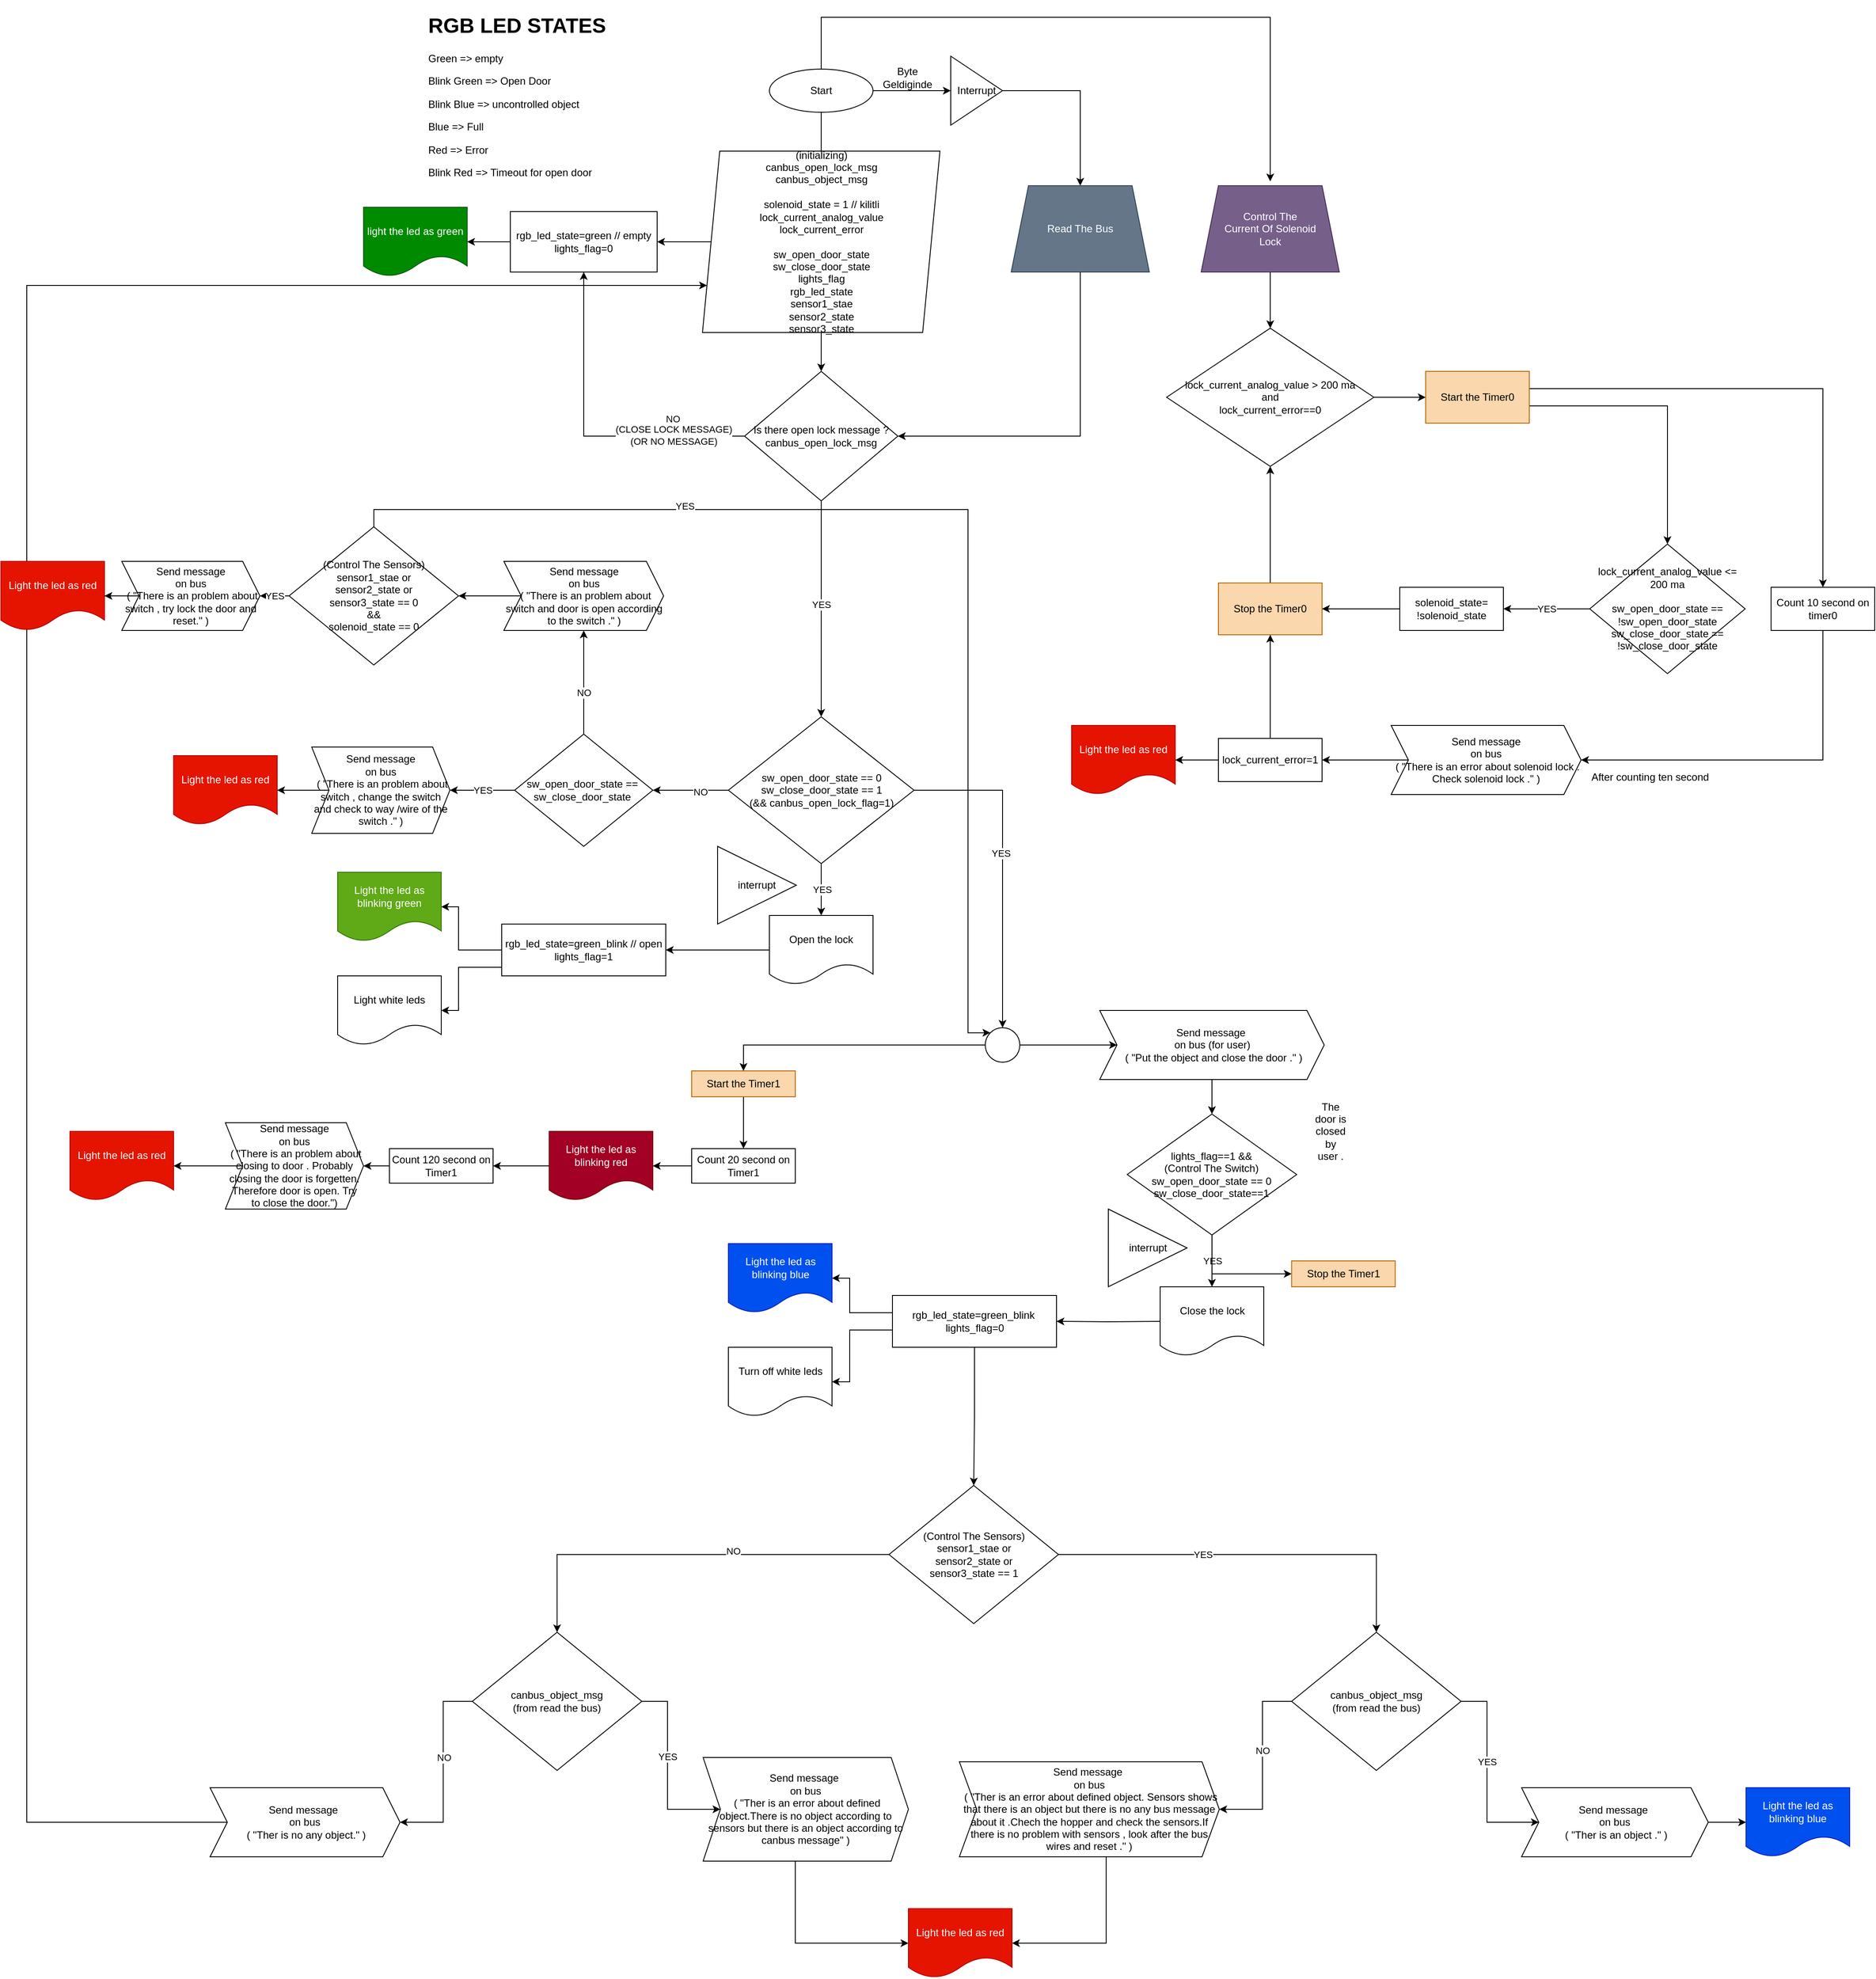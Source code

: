 <mxfile version="14.4.8" type="github">
  <diagram name="Page-1" id="edf60f1a-56cd-e834-aa8a-f176f3a09ee4">
    <mxGraphModel dx="2480" dy="1672" grid="1" gridSize="10" guides="1" tooltips="1" connect="1" arrows="1" fold="1" page="1" pageScale="1" pageWidth="1100" pageHeight="850" background="#ffffff" math="0" shadow="0">
      <root>
        <mxCell id="0" />
        <mxCell id="1" parent="0" />
        <mxCell id="D5FVr0X5BtPUz_qfZQi5-5" style="edgeStyle=orthogonalEdgeStyle;rounded=0;orthogonalLoop=1;jettySize=auto;html=1;" parent="1" source="D5FVr0X5BtPUz_qfZQi5-3" edge="1">
          <mxGeometry relative="1" as="geometry">
            <mxPoint x="-150.0" y="-450" as="targetPoint" />
          </mxGeometry>
        </mxCell>
        <mxCell id="D5FVr0X5BtPUz_qfZQi5-35" style="edgeStyle=orthogonalEdgeStyle;rounded=0;orthogonalLoop=1;jettySize=auto;html=1;entryX=0.5;entryY=0;entryDx=0;entryDy=0;" parent="1" source="D5FVr0X5BtPUz_qfZQi5-46" target="D5FVr0X5BtPUz_qfZQi5-34" edge="1">
          <mxGeometry relative="1" as="geometry" />
        </mxCell>
        <mxCell id="D5FVr0X5BtPUz_qfZQi5-44" style="edgeStyle=orthogonalEdgeStyle;rounded=0;orthogonalLoop=1;jettySize=auto;html=1;" parent="1" source="D5FVr0X5BtPUz_qfZQi5-3" edge="1">
          <mxGeometry relative="1" as="geometry">
            <mxPoint x="370" y="-440" as="targetPoint" />
            <Array as="points">
              <mxPoint x="-150" y="-630" />
            </Array>
          </mxGeometry>
        </mxCell>
        <mxCell id="D5FVr0X5BtPUz_qfZQi5-48" style="edgeStyle=orthogonalEdgeStyle;rounded=0;orthogonalLoop=1;jettySize=auto;html=1;entryX=0;entryY=0.5;entryDx=0;entryDy=0;" parent="1" source="D5FVr0X5BtPUz_qfZQi5-3" target="D5FVr0X5BtPUz_qfZQi5-46" edge="1">
          <mxGeometry relative="1" as="geometry">
            <mxPoint x="-20" y="-545" as="targetPoint" />
          </mxGeometry>
        </mxCell>
        <mxCell id="D5FVr0X5BtPUz_qfZQi5-3" value="Start" style="ellipse;whiteSpace=wrap;html=1;" parent="1" vertex="1">
          <mxGeometry x="-210" y="-570" width="120" height="50" as="geometry" />
        </mxCell>
        <mxCell id="D5FVr0X5BtPUz_qfZQi5-10" style="edgeStyle=orthogonalEdgeStyle;rounded=0;orthogonalLoop=1;jettySize=auto;html=1;entryX=0.5;entryY=0;entryDx=0;entryDy=0;" parent="1" source="D5FVr0X5BtPUz_qfZQi5-6" edge="1">
          <mxGeometry relative="1" as="geometry">
            <mxPoint x="-150.0" y="-220" as="targetPoint" />
          </mxGeometry>
        </mxCell>
        <mxCell id="D5FVr0X5BtPUz_qfZQi5-16" style="edgeStyle=orthogonalEdgeStyle;rounded=0;orthogonalLoop=1;jettySize=auto;html=1;" parent="1" source="D5FVr0X5BtPUz_qfZQi5-6" edge="1">
          <mxGeometry relative="1" as="geometry">
            <mxPoint x="-340" y="-370" as="targetPoint" />
          </mxGeometry>
        </mxCell>
        <mxCell id="D5FVr0X5BtPUz_qfZQi5-6" value="(initializing)&lt;br&gt;canbus_open_lock_msg&lt;br&gt;canbus_object_msg&lt;br&gt;&lt;br&gt;solenoid_state = 1 // kilitli&lt;br&gt;lock_current_analog_value&lt;br&gt;lock_current_error&lt;br&gt;&lt;br&gt;sw_open_door_state&lt;br&gt;sw_close_door_state&lt;br&gt;lights_flag&lt;br&gt;rgb_led_state&lt;br&gt;sensor1_stae&lt;br&gt;sensor2_state&lt;br&gt;sensor3_state" style="shape=parallelogram;perimeter=parallelogramPerimeter;whiteSpace=wrap;html=1;fixedSize=1;" parent="1" vertex="1">
          <mxGeometry x="-287.5" y="-475" width="275" height="210" as="geometry" />
        </mxCell>
        <mxCell id="D5FVr0X5BtPUz_qfZQi5-15" style="edgeStyle=orthogonalEdgeStyle;rounded=0;orthogonalLoop=1;jettySize=auto;html=1;entryX=0.5;entryY=0;entryDx=0;entryDy=0;" parent="1" source="D5FVr0X5BtPUz_qfZQi5-11" target="D5FVr0X5BtPUz_qfZQi5-24" edge="1">
          <mxGeometry relative="1" as="geometry">
            <mxPoint x="-150" y="170" as="targetPoint" />
            <Array as="points" />
          </mxGeometry>
        </mxCell>
        <mxCell id="D5FVr0X5BtPUz_qfZQi5-21" value="YES" style="edgeLabel;html=1;align=center;verticalAlign=middle;resizable=0;points=[];" parent="D5FVr0X5BtPUz_qfZQi5-15" vertex="1" connectable="0">
          <mxGeometry x="-0.691" y="-1" relative="1" as="geometry">
            <mxPoint x="0.9" y="81.1" as="offset" />
          </mxGeometry>
        </mxCell>
        <mxCell id="D5FVr0X5BtPUz_qfZQi5-18" style="edgeStyle=orthogonalEdgeStyle;rounded=0;orthogonalLoop=1;jettySize=auto;html=1;entryX=0.5;entryY=1;entryDx=0;entryDy=0;" parent="1" source="D5FVr0X5BtPUz_qfZQi5-11" target="D5FVr0X5BtPUz_qfZQi5-17" edge="1">
          <mxGeometry relative="1" as="geometry" />
        </mxCell>
        <mxCell id="D5FVr0X5BtPUz_qfZQi5-19" value="NO" style="edgeLabel;html=1;align=center;verticalAlign=middle;resizable=0;points=[];" parent="D5FVr0X5BtPUz_qfZQi5-18" vertex="1" connectable="0">
          <mxGeometry x="-0.831" y="-2" relative="1" as="geometry">
            <mxPoint x="-51.5" y="-18.06" as="offset" />
          </mxGeometry>
        </mxCell>
        <mxCell id="D5FVr0X5BtPUz_qfZQi5-20" value="(CLOSE LOCK MESSAGE)&lt;br&gt;(OR NO MESSAGE)" style="edgeLabel;html=1;align=center;verticalAlign=middle;resizable=0;points=[];" parent="D5FVr0X5BtPUz_qfZQi5-18" vertex="1" connectable="0">
          <mxGeometry x="-0.439" y="-1" relative="1" as="geometry">
            <mxPoint x="22.5" as="offset" />
          </mxGeometry>
        </mxCell>
        <mxCell id="D5FVr0X5BtPUz_qfZQi5-11" value="Is there open lock message ?&lt;br&gt;canbus_open_lock_msg" style="rhombus;whiteSpace=wrap;html=1;" parent="1" vertex="1">
          <mxGeometry x="-238.75" y="-220" width="177.5" height="150" as="geometry" />
        </mxCell>
        <mxCell id="D5FVr0X5BtPUz_qfZQi5-33" style="edgeStyle=orthogonalEdgeStyle;rounded=0;orthogonalLoop=1;jettySize=auto;html=1;entryX=1;entryY=0.5;entryDx=0;entryDy=0;" parent="1" source="D5FVr0X5BtPUz_qfZQi5-17" target="D5FVr0X5BtPUz_qfZQi5-32" edge="1">
          <mxGeometry relative="1" as="geometry" />
        </mxCell>
        <mxCell id="D5FVr0X5BtPUz_qfZQi5-17" value="rgb_led_state=green // empty&lt;br&gt;lights_flag=0" style="rounded=0;whiteSpace=wrap;html=1;" parent="1" vertex="1">
          <mxGeometry x="-510" y="-405" width="170" height="70" as="geometry" />
        </mxCell>
        <mxCell id="D5FVr0X5BtPUz_qfZQi5-26" value="YES" style="edgeStyle=orthogonalEdgeStyle;rounded=0;orthogonalLoop=1;jettySize=auto;html=1;entryX=0.5;entryY=0;entryDx=0;entryDy=0;" parent="1" source="D5FVr0X5BtPUz_qfZQi5-24" edge="1">
          <mxGeometry relative="1" as="geometry">
            <mxPoint x="-150" y="410" as="targetPoint" />
            <Array as="points" />
          </mxGeometry>
        </mxCell>
        <mxCell id="D5FVr0X5BtPUz_qfZQi5-78" style="edgeStyle=orthogonalEdgeStyle;rounded=0;orthogonalLoop=1;jettySize=auto;html=1;entryX=0.5;entryY=0;entryDx=0;entryDy=0;" parent="1" source="D5FVr0X5BtPUz_qfZQi5-24" target="D5FVr0X5BtPUz_qfZQi5-171" edge="1">
          <mxGeometry relative="1" as="geometry">
            <mxPoint x="60" y="480" as="targetPoint" />
            <Array as="points">
              <mxPoint x="60" y="265" />
            </Array>
          </mxGeometry>
        </mxCell>
        <mxCell id="D5FVr0X5BtPUz_qfZQi5-79" value="YES" style="edgeLabel;html=1;align=center;verticalAlign=middle;resizable=0;points=[];" parent="D5FVr0X5BtPUz_qfZQi5-78" vertex="1" connectable="0">
          <mxGeometry x="-0.069" y="-2" relative="1" as="geometry">
            <mxPoint as="offset" />
          </mxGeometry>
        </mxCell>
        <mxCell id="MWrZeghzE-EOdqpb_YKr-6" value="" style="edgeStyle=orthogonalEdgeStyle;rounded=0;orthogonalLoop=1;jettySize=auto;html=1;" edge="1" parent="1" source="D5FVr0X5BtPUz_qfZQi5-24" target="MWrZeghzE-EOdqpb_YKr-3">
          <mxGeometry relative="1" as="geometry" />
        </mxCell>
        <mxCell id="MWrZeghzE-EOdqpb_YKr-7" value="NO" style="edgeLabel;html=1;align=center;verticalAlign=middle;resizable=0;points=[];" vertex="1" connectable="0" parent="MWrZeghzE-EOdqpb_YKr-6">
          <mxGeometry x="-0.249" y="2" relative="1" as="geometry">
            <mxPoint as="offset" />
          </mxGeometry>
        </mxCell>
        <mxCell id="D5FVr0X5BtPUz_qfZQi5-24" value="sw_open_door_state == 0&lt;span&gt;&lt;br&gt;sw_close_door_state == 1&lt;br&gt;(&amp;amp;&amp;amp;&amp;nbsp;&lt;/span&gt;canbus_open_lock_flag=1&lt;span&gt;)&lt;br&gt;&lt;/span&gt;" style="rhombus;whiteSpace=wrap;html=1;" parent="1" vertex="1">
          <mxGeometry x="-257.5" y="180" width="215" height="170" as="geometry" />
        </mxCell>
        <mxCell id="D5FVr0X5BtPUz_qfZQi5-63" style="edgeStyle=orthogonalEdgeStyle;rounded=0;orthogonalLoop=1;jettySize=auto;html=1;entryX=1;entryY=0.5;entryDx=0;entryDy=0;" parent="1" source="D5FVr0X5BtPUz_qfZQi5-31" target="D5FVr0X5BtPUz_qfZQi5-61" edge="1">
          <mxGeometry relative="1" as="geometry" />
        </mxCell>
        <mxCell id="D5FVr0X5BtPUz_qfZQi5-31" value="Open the lock" style="shape=document;whiteSpace=wrap;html=1;boundedLbl=1;" parent="1" vertex="1">
          <mxGeometry x="-210" y="410" width="120" height="80" as="geometry" />
        </mxCell>
        <mxCell id="D5FVr0X5BtPUz_qfZQi5-32" value="light the led as green" style="shape=document;whiteSpace=wrap;html=1;boundedLbl=1;fillColor=#008a00;strokeColor=#005700;fontColor=#ffffff;" parent="1" vertex="1">
          <mxGeometry x="-680" y="-410" width="120" height="80" as="geometry" />
        </mxCell>
        <mxCell id="D5FVr0X5BtPUz_qfZQi5-36" style="edgeStyle=orthogonalEdgeStyle;rounded=0;orthogonalLoop=1;jettySize=auto;html=1;entryX=1;entryY=0.5;entryDx=0;entryDy=0;" parent="1" source="D5FVr0X5BtPUz_qfZQi5-34" target="D5FVr0X5BtPUz_qfZQi5-11" edge="1">
          <mxGeometry relative="1" as="geometry">
            <Array as="points">
              <mxPoint x="150" y="-145" />
            </Array>
          </mxGeometry>
        </mxCell>
        <mxCell id="D5FVr0X5BtPUz_qfZQi5-34" value="Read The Bus" style="shape=trapezoid;perimeter=trapezoidPerimeter;whiteSpace=wrap;html=1;fixedSize=1;fillColor=#647687;strokeColor=#314354;fontColor=#ffffff;" parent="1" vertex="1">
          <mxGeometry x="70" y="-435" width="160" height="100" as="geometry" />
        </mxCell>
        <mxCell id="D5FVr0X5BtPUz_qfZQi5-37" value="interrupt" style="triangle;whiteSpace=wrap;html=1;" parent="1" vertex="1">
          <mxGeometry x="182.5" y="750" width="91.25" height="90" as="geometry" />
        </mxCell>
        <mxCell id="MWrZeghzE-EOdqpb_YKr-21" style="edgeStyle=orthogonalEdgeStyle;rounded=0;orthogonalLoop=1;jettySize=auto;html=1;entryX=1;entryY=0.5;entryDx=0;entryDy=0;" edge="1" parent="1" source="D5FVr0X5BtPUz_qfZQi5-40" target="MWrZeghzE-EOdqpb_YKr-20">
          <mxGeometry relative="1" as="geometry" />
        </mxCell>
        <mxCell id="D5FVr0X5BtPUz_qfZQi5-40" value="Send message &lt;br&gt;on bus&lt;br&gt;&amp;nbsp;( &quot;There is an problem about switch and door is open according to the switch .&quot; )" style="shape=step;perimeter=stepPerimeter;whiteSpace=wrap;html=1;fixedSize=1;rotation=0;" parent="1" vertex="1">
          <mxGeometry x="-517.5" width="185" height="80" as="geometry" />
        </mxCell>
        <mxCell id="D5FVr0X5BtPUz_qfZQi5-58" style="edgeStyle=orthogonalEdgeStyle;rounded=0;orthogonalLoop=1;jettySize=auto;html=1;" parent="1" source="D5FVr0X5BtPUz_qfZQi5-45" target="D5FVr0X5BtPUz_qfZQi5-57" edge="1">
          <mxGeometry relative="1" as="geometry" />
        </mxCell>
        <mxCell id="D5FVr0X5BtPUz_qfZQi5-45" value="Control The &lt;br&gt;Current Of Solenoid&lt;br&gt;Lock" style="shape=trapezoid;perimeter=trapezoidPerimeter;whiteSpace=wrap;html=1;fixedSize=1;fillColor=#76608a;strokeColor=#432D57;fontColor=#ffffff;" parent="1" vertex="1">
          <mxGeometry x="290" y="-435" width="160" height="100" as="geometry" />
        </mxCell>
        <mxCell id="D5FVr0X5BtPUz_qfZQi5-46" value="Interrupt" style="triangle;whiteSpace=wrap;html=1;" parent="1" vertex="1">
          <mxGeometry y="-585" width="60" height="80" as="geometry" />
        </mxCell>
        <mxCell id="D5FVr0X5BtPUz_qfZQi5-49" value="Byte Geldiginde&lt;br&gt;" style="text;html=1;strokeColor=none;fillColor=none;align=center;verticalAlign=middle;whiteSpace=wrap;rounded=0;" parent="1" vertex="1">
          <mxGeometry x="-70" y="-570" width="40" height="20" as="geometry" />
        </mxCell>
        <mxCell id="D5FVr0X5BtPUz_qfZQi5-52" value="YES" style="edgeStyle=orthogonalEdgeStyle;rounded=0;orthogonalLoop=1;jettySize=auto;html=1;exitX=0.5;exitY=1;exitDx=0;exitDy=0;" parent="1" source="D5FVr0X5BtPUz_qfZQi5-50" edge="1">
          <mxGeometry relative="1" as="geometry">
            <mxPoint x="302.5" y="840" as="targetPoint" />
            <mxPoint x="302.5" y="769.996" as="sourcePoint" />
            <Array as="points">
              <mxPoint x="303" y="810" />
              <mxPoint x="303" y="810" />
            </Array>
          </mxGeometry>
        </mxCell>
        <mxCell id="MWrZeghzE-EOdqpb_YKr-35" style="edgeStyle=orthogonalEdgeStyle;rounded=0;orthogonalLoop=1;jettySize=auto;html=1;entryX=0;entryY=0.5;entryDx=0;entryDy=0;" edge="1" parent="1" source="D5FVr0X5BtPUz_qfZQi5-50" target="D5FVr0X5BtPUz_qfZQi5-103">
          <mxGeometry relative="1" as="geometry">
            <Array as="points">
              <mxPoint x="303" y="825" />
            </Array>
          </mxGeometry>
        </mxCell>
        <mxCell id="D5FVr0X5BtPUz_qfZQi5-50" value="lights_flag==1 &amp;amp;&amp;amp;&lt;br&gt;(Control The Switch)&lt;br&gt;sw_open_door_state == 0&lt;br&gt;sw_close_door_state==1" style="rhombus;whiteSpace=wrap;html=1;" parent="1" vertex="1">
          <mxGeometry x="204.37" y="640" width="196.25" height="140" as="geometry" />
        </mxCell>
        <mxCell id="D5FVr0X5BtPUz_qfZQi5-56" value="Close the lock" style="shape=document;whiteSpace=wrap;html=1;boundedLbl=1;" parent="1" vertex="1">
          <mxGeometry x="242.5" y="840" width="120" height="80" as="geometry" />
        </mxCell>
        <mxCell id="D5FVr0X5BtPUz_qfZQi5-137" style="edgeStyle=orthogonalEdgeStyle;rounded=0;orthogonalLoop=1;jettySize=auto;html=1;" parent="1" source="D5FVr0X5BtPUz_qfZQi5-57" target="D5FVr0X5BtPUz_qfZQi5-136" edge="1">
          <mxGeometry relative="1" as="geometry" />
        </mxCell>
        <mxCell id="D5FVr0X5BtPUz_qfZQi5-57" value="lock_current_analog_value &amp;gt; 200 ma&lt;br&gt;and&lt;br&gt;lock_current_error==0" style="rhombus;whiteSpace=wrap;html=1;" parent="1" vertex="1">
          <mxGeometry x="250" y="-270" width="240" height="160" as="geometry" />
        </mxCell>
        <mxCell id="D5FVr0X5BtPUz_qfZQi5-163" style="edgeStyle=orthogonalEdgeStyle;rounded=0;orthogonalLoop=1;jettySize=auto;html=1;entryX=1;entryY=0.5;entryDx=0;entryDy=0;" parent="1" source="D5FVr0X5BtPUz_qfZQi5-59" target="D5FVr0X5BtPUz_qfZQi5-161" edge="1">
          <mxGeometry relative="1" as="geometry" />
        </mxCell>
        <mxCell id="D5FVr0X5BtPUz_qfZQi5-59" value="Send message &lt;br&gt;on bus&lt;br&gt;&amp;nbsp;( &quot;There is an error about solenoid lock . Check solenoid lock .&quot; )" style="shape=step;perimeter=stepPerimeter;whiteSpace=wrap;html=1;fixedSize=1;rotation=0;" parent="1" vertex="1">
          <mxGeometry x="510" y="190" width="220" height="80" as="geometry" />
        </mxCell>
        <mxCell id="D5FVr0X5BtPUz_qfZQi5-65" style="edgeStyle=orthogonalEdgeStyle;rounded=0;orthogonalLoop=1;jettySize=auto;html=1;entryX=1;entryY=0.5;entryDx=0;entryDy=0;" parent="1" source="D5FVr0X5BtPUz_qfZQi5-61" target="D5FVr0X5BtPUz_qfZQi5-64" edge="1">
          <mxGeometry relative="1" as="geometry">
            <Array as="points">
              <mxPoint x="-570" y="450" />
              <mxPoint x="-570" y="400" />
            </Array>
          </mxGeometry>
        </mxCell>
        <mxCell id="D5FVr0X5BtPUz_qfZQi5-67" style="edgeStyle=orthogonalEdgeStyle;rounded=0;orthogonalLoop=1;jettySize=auto;html=1;entryX=1;entryY=0.5;entryDx=0;entryDy=0;" parent="1" source="D5FVr0X5BtPUz_qfZQi5-61" target="D5FVr0X5BtPUz_qfZQi5-66" edge="1">
          <mxGeometry relative="1" as="geometry">
            <Array as="points">
              <mxPoint x="-570" y="470" />
              <mxPoint x="-570" y="520" />
            </Array>
          </mxGeometry>
        </mxCell>
        <mxCell id="D5FVr0X5BtPUz_qfZQi5-61" value="&lt;span&gt;rgb_led_state=green_blink // open&lt;/span&gt;&lt;br&gt;&lt;span&gt;lights_flag=1&lt;/span&gt;" style="rounded=0;whiteSpace=wrap;html=1;" parent="1" vertex="1">
          <mxGeometry x="-520" y="420" width="190" height="60" as="geometry" />
        </mxCell>
        <mxCell id="D5FVr0X5BtPUz_qfZQi5-64" value="Light the led as blinking green" style="shape=document;whiteSpace=wrap;html=1;boundedLbl=1;fillColor=#60a917;strokeColor=#2D7600;fontColor=#ffffff;" parent="1" vertex="1">
          <mxGeometry x="-710" y="360" width="120" height="80" as="geometry" />
        </mxCell>
        <mxCell id="D5FVr0X5BtPUz_qfZQi5-66" value="Light white leds" style="shape=document;whiteSpace=wrap;html=1;boundedLbl=1;" parent="1" vertex="1">
          <mxGeometry x="-710" y="480" width="120" height="80" as="geometry" />
        </mxCell>
        <mxCell id="D5FVr0X5BtPUz_qfZQi5-68" style="edgeStyle=orthogonalEdgeStyle;rounded=0;orthogonalLoop=1;jettySize=auto;html=1;entryX=1;entryY=0.5;entryDx=0;entryDy=0;" parent="1" target="D5FVr0X5BtPUz_qfZQi5-71" edge="1">
          <mxGeometry relative="1" as="geometry">
            <mxPoint x="242.5" y="880" as="sourcePoint" />
          </mxGeometry>
        </mxCell>
        <mxCell id="D5FVr0X5BtPUz_qfZQi5-69" style="edgeStyle=orthogonalEdgeStyle;rounded=0;orthogonalLoop=1;jettySize=auto;html=1;entryX=1;entryY=0.5;entryDx=0;entryDy=0;" parent="1" source="D5FVr0X5BtPUz_qfZQi5-71" target="D5FVr0X5BtPUz_qfZQi5-72" edge="1">
          <mxGeometry relative="1" as="geometry">
            <Array as="points">
              <mxPoint x="-117" y="870" />
              <mxPoint x="-117" y="830" />
            </Array>
          </mxGeometry>
        </mxCell>
        <mxCell id="D5FVr0X5BtPUz_qfZQi5-70" style="edgeStyle=orthogonalEdgeStyle;rounded=0;orthogonalLoop=1;jettySize=auto;html=1;entryX=1;entryY=0.5;entryDx=0;entryDy=0;" parent="1" source="D5FVr0X5BtPUz_qfZQi5-71" target="D5FVr0X5BtPUz_qfZQi5-73" edge="1">
          <mxGeometry relative="1" as="geometry">
            <Array as="points">
              <mxPoint x="-117" y="890" />
              <mxPoint x="-117" y="950" />
            </Array>
          </mxGeometry>
        </mxCell>
        <mxCell id="D5FVr0X5BtPUz_qfZQi5-192" style="edgeStyle=orthogonalEdgeStyle;rounded=0;orthogonalLoop=1;jettySize=auto;html=1;entryX=0.5;entryY=0;entryDx=0;entryDy=0;" parent="1" source="D5FVr0X5BtPUz_qfZQi5-71" target="D5FVr0X5BtPUz_qfZQi5-106" edge="1">
          <mxGeometry relative="1" as="geometry" />
        </mxCell>
        <mxCell id="D5FVr0X5BtPUz_qfZQi5-71" value="&lt;span&gt;rgb_led_state=green_blink&amp;nbsp;&lt;/span&gt;&lt;br&gt;&lt;span&gt;lights_flag=0&lt;/span&gt;" style="rounded=0;whiteSpace=wrap;html=1;" parent="1" vertex="1">
          <mxGeometry x="-67.5" y="850" width="190" height="60" as="geometry" />
        </mxCell>
        <mxCell id="D5FVr0X5BtPUz_qfZQi5-72" value="Light the led as blinking blue" style="shape=document;whiteSpace=wrap;html=1;boundedLbl=1;fillColor=#0050ef;strokeColor=#001DBC;fontColor=#ffffff;" parent="1" vertex="1">
          <mxGeometry x="-257.5" y="790" width="120" height="80" as="geometry" />
        </mxCell>
        <mxCell id="D5FVr0X5BtPUz_qfZQi5-73" value="Turn off white leds" style="shape=document;whiteSpace=wrap;html=1;boundedLbl=1;" parent="1" vertex="1">
          <mxGeometry x="-257.5" y="910" width="120" height="80" as="geometry" />
        </mxCell>
        <mxCell id="D5FVr0X5BtPUz_qfZQi5-74" value="&lt;h1&gt;RGB LED STATES&lt;/h1&gt;&lt;p&gt;Green =&amp;gt; empty&lt;/p&gt;&lt;p&gt;Blink Green =&amp;gt; Open Door&lt;/p&gt;&lt;p&gt;Blink Blue =&amp;gt; uncontrolled object&lt;/p&gt;&lt;p&gt;Blue =&amp;gt; Full&lt;/p&gt;&lt;p&gt;Red =&amp;gt; Error&lt;/p&gt;&lt;p&gt;Blink Red =&amp;gt; Timeout for open door&lt;/p&gt;&lt;p&gt;&lt;br&gt;&lt;/p&gt;&lt;p&gt;&lt;br&gt;&lt;/p&gt;" style="text;html=1;strokeColor=none;fillColor=none;spacing=5;spacingTop=-20;whiteSpace=wrap;overflow=hidden;rounded=0;" parent="1" vertex="1">
          <mxGeometry x="-610" y="-640" width="230" height="200" as="geometry" />
        </mxCell>
        <mxCell id="D5FVr0X5BtPUz_qfZQi5-75" value="interrupt" style="triangle;whiteSpace=wrap;html=1;" parent="1" vertex="1">
          <mxGeometry x="-270" y="330" width="91.25" height="90" as="geometry" />
        </mxCell>
        <mxCell id="D5FVr0X5BtPUz_qfZQi5-91" value="The door is closed by user ." style="text;html=1;strokeColor=none;fillColor=none;align=center;verticalAlign=middle;whiteSpace=wrap;rounded=0;" parent="1" vertex="1">
          <mxGeometry x="420" y="650" width="40" height="20" as="geometry" />
        </mxCell>
        <mxCell id="D5FVr0X5BtPUz_qfZQi5-181" style="edgeStyle=orthogonalEdgeStyle;rounded=0;orthogonalLoop=1;jettySize=auto;html=1;entryX=0.5;entryY=0;entryDx=0;entryDy=0;" parent="1" source="D5FVr0X5BtPUz_qfZQi5-96" target="D5FVr0X5BtPUz_qfZQi5-180" edge="1">
          <mxGeometry relative="1" as="geometry" />
        </mxCell>
        <mxCell id="D5FVr0X5BtPUz_qfZQi5-96" value="Start the Timer1" style="rounded=0;whiteSpace=wrap;html=1;fillColor=#fad7ac;strokeColor=#b46504;" parent="1" vertex="1">
          <mxGeometry x="-300" y="590" width="120" height="30" as="geometry" />
        </mxCell>
        <mxCell id="D5FVr0X5BtPUz_qfZQi5-190" style="edgeStyle=orthogonalEdgeStyle;rounded=0;orthogonalLoop=1;jettySize=auto;html=1;entryX=0.5;entryY=0;entryDx=0;entryDy=0;" parent="1" source="D5FVr0X5BtPUz_qfZQi5-100" target="D5FVr0X5BtPUz_qfZQi5-50" edge="1">
          <mxGeometry relative="1" as="geometry" />
        </mxCell>
        <mxCell id="D5FVr0X5BtPUz_qfZQi5-100" value="&lt;span style=&quot;background-color: rgb(255 , 255 , 255)&quot;&gt;Send message&amp;nbsp;&lt;/span&gt;&lt;br&gt;&lt;span style=&quot;background-color: rgb(255 , 255 , 255)&quot;&gt;on bus (for user)&lt;/span&gt;&lt;br&gt;&lt;span style=&quot;background-color: rgb(255 , 255 , 255)&quot;&gt;&amp;nbsp;( &quot;Put the object and close the door .&quot; )&lt;/span&gt;" style="shape=step;perimeter=stepPerimeter;whiteSpace=wrap;html=1;fixedSize=1;" parent="1" vertex="1">
          <mxGeometry x="172.5" y="520" width="260" height="80" as="geometry" />
        </mxCell>
        <mxCell id="D5FVr0X5BtPUz_qfZQi5-103" value="Stop the Timer1" style="rounded=0;whiteSpace=wrap;html=1;fillColor=#fad7ac;strokeColor=#b46504;" parent="1" vertex="1">
          <mxGeometry x="394.75" y="810" width="120" height="30" as="geometry" />
        </mxCell>
        <mxCell id="D5FVr0X5BtPUz_qfZQi5-118" value="YES" style="edgeStyle=orthogonalEdgeStyle;rounded=0;orthogonalLoop=1;jettySize=auto;html=1;entryX=0.5;entryY=0;entryDx=0;entryDy=0;" parent="1" source="D5FVr0X5BtPUz_qfZQi5-106" target="D5FVr0X5BtPUz_qfZQi5-117" edge="1">
          <mxGeometry x="-0.271" relative="1" as="geometry">
            <Array as="points">
              <mxPoint x="493" y="1150" />
            </Array>
            <mxPoint as="offset" />
          </mxGeometry>
        </mxCell>
        <mxCell id="D5FVr0X5BtPUz_qfZQi5-131" style="edgeStyle=orthogonalEdgeStyle;rounded=0;orthogonalLoop=1;jettySize=auto;html=1;entryX=0.5;entryY=0;entryDx=0;entryDy=0;" parent="1" source="D5FVr0X5BtPUz_qfZQi5-106" target="D5FVr0X5BtPUz_qfZQi5-130" edge="1">
          <mxGeometry relative="1" as="geometry" />
        </mxCell>
        <mxCell id="D5FVr0X5BtPUz_qfZQi5-132" value="NO&lt;br&gt;" style="edgeLabel;html=1;align=center;verticalAlign=middle;resizable=0;points=[];" parent="D5FVr0X5BtPUz_qfZQi5-131" vertex="1" connectable="0">
          <mxGeometry x="-0.235" y="-4" relative="1" as="geometry">
            <mxPoint x="1" as="offset" />
          </mxGeometry>
        </mxCell>
        <mxCell id="D5FVr0X5BtPUz_qfZQi5-106" value="(Control The Sensors)&lt;br&gt;sensor1_stae or&lt;br&gt;sensor2_state or&lt;br&gt;sensor3_state == 1" style="rhombus;whiteSpace=wrap;html=1;" parent="1" vertex="1">
          <mxGeometry x="-71.5" y="1070" width="196.25" height="160" as="geometry" />
        </mxCell>
        <mxCell id="D5FVr0X5BtPUz_qfZQi5-135" style="edgeStyle=orthogonalEdgeStyle;rounded=0;orthogonalLoop=1;jettySize=auto;html=1;" parent="1" source="D5FVr0X5BtPUz_qfZQi5-107" target="D5FVr0X5BtPUz_qfZQi5-134" edge="1">
          <mxGeometry relative="1" as="geometry" />
        </mxCell>
        <mxCell id="D5FVr0X5BtPUz_qfZQi5-107" value="&lt;span style=&quot;background-color: rgb(255 , 255 , 255)&quot;&gt;Send message&amp;nbsp;&lt;/span&gt;&lt;br&gt;&lt;span style=&quot;background-color: rgb(255 , 255 , 255)&quot;&gt;on bus&lt;/span&gt;&lt;br&gt;&lt;span style=&quot;background-color: rgb(255 , 255 , 255)&quot;&gt;&amp;nbsp;( &quot;Ther is an object .&quot; )&lt;/span&gt;" style="shape=step;perimeter=stepPerimeter;whiteSpace=wrap;html=1;fixedSize=1;" parent="1" vertex="1">
          <mxGeometry x="661" y="1420" width="216.25" height="80" as="geometry" />
        </mxCell>
        <mxCell id="D5FVr0X5BtPUz_qfZQi5-167" style="edgeStyle=orthogonalEdgeStyle;rounded=0;orthogonalLoop=1;jettySize=auto;html=1;entryX=1;entryY=0.5;entryDx=0;entryDy=0;" parent="1" source="D5FVr0X5BtPUz_qfZQi5-111" target="D5FVr0X5BtPUz_qfZQi5-166" edge="1">
          <mxGeometry relative="1" as="geometry">
            <Array as="points">
              <mxPoint x="180" y="1600" />
            </Array>
          </mxGeometry>
        </mxCell>
        <mxCell id="D5FVr0X5BtPUz_qfZQi5-111" value="&lt;span&gt;Send message&amp;nbsp;&lt;/span&gt;&lt;br style=&quot;background-color: rgb(248 , 249 , 250)&quot;&gt;&lt;span&gt;on bus&lt;/span&gt;&lt;br style=&quot;background-color: rgb(248 , 249 , 250)&quot;&gt;&lt;span&gt;&amp;nbsp;( &quot;Ther is an error about defined object. Sensors shows that there is an object but there is no any bus message about it .Chech the hopper and check the sensors.If there is no problem with sensors , look after the bus wires and reset .&quot; )&lt;/span&gt;" style="shape=step;perimeter=stepPerimeter;whiteSpace=wrap;html=1;fixedSize=1;rotation=0;" parent="1" vertex="1">
          <mxGeometry x="10" y="1390" width="301" height="110" as="geometry" />
        </mxCell>
        <mxCell id="D5FVr0X5BtPUz_qfZQi5-120" value="YES" style="edgeStyle=orthogonalEdgeStyle;rounded=0;orthogonalLoop=1;jettySize=auto;html=1;entryX=0;entryY=0.5;entryDx=0;entryDy=0;" parent="1" source="D5FVr0X5BtPUz_qfZQi5-117" target="D5FVr0X5BtPUz_qfZQi5-107" edge="1">
          <mxGeometry x="-0.13" relative="1" as="geometry">
            <Array as="points">
              <mxPoint x="621" y="1320" />
              <mxPoint x="621" y="1460" />
            </Array>
            <mxPoint as="offset" />
          </mxGeometry>
        </mxCell>
        <mxCell id="D5FVr0X5BtPUz_qfZQi5-122" style="edgeStyle=orthogonalEdgeStyle;rounded=0;orthogonalLoop=1;jettySize=auto;html=1;entryX=1;entryY=0.5;entryDx=0;entryDy=0;" parent="1" source="D5FVr0X5BtPUz_qfZQi5-117" target="D5FVr0X5BtPUz_qfZQi5-111" edge="1">
          <mxGeometry relative="1" as="geometry">
            <mxPoint x="321" y="1460" as="targetPoint" />
            <Array as="points">
              <mxPoint x="361" y="1320" />
              <mxPoint x="361" y="1445" />
            </Array>
          </mxGeometry>
        </mxCell>
        <mxCell id="D5FVr0X5BtPUz_qfZQi5-123" value="NO" style="edgeLabel;html=1;align=center;verticalAlign=middle;resizable=0;points=[];" parent="D5FVr0X5BtPUz_qfZQi5-122" vertex="1" connectable="0">
          <mxGeometry x="-0.009" relative="1" as="geometry">
            <mxPoint y="-12.92" as="offset" />
          </mxGeometry>
        </mxCell>
        <mxCell id="D5FVr0X5BtPUz_qfZQi5-117" value="canbus_object_msg&lt;br&gt;(from read the bus)" style="rhombus;whiteSpace=wrap;html=1;" parent="1" vertex="1">
          <mxGeometry x="394.75" y="1240" width="196.25" height="160" as="geometry" />
        </mxCell>
        <mxCell id="D5FVr0X5BtPUz_qfZQi5-168" style="edgeStyle=orthogonalEdgeStyle;rounded=0;orthogonalLoop=1;jettySize=auto;html=1;entryX=0;entryY=0.5;entryDx=0;entryDy=0;" parent="1" source="D5FVr0X5BtPUz_qfZQi5-125" target="D5FVr0X5BtPUz_qfZQi5-166" edge="1">
          <mxGeometry relative="1" as="geometry">
            <mxPoint x="-89" y="1700" as="targetPoint" />
            <Array as="points">
              <mxPoint x="-180" y="1530" />
              <mxPoint x="-180" y="1600" />
            </Array>
          </mxGeometry>
        </mxCell>
        <mxCell id="D5FVr0X5BtPUz_qfZQi5-125" value="Send message&amp;nbsp;&lt;br&gt;on bus&lt;br&gt;&amp;nbsp;( &quot;Ther is an error about defined object.There is no object according to sensors but there is an object according to canbus message&quot; )" style="shape=step;perimeter=stepPerimeter;whiteSpace=wrap;html=1;fixedSize=1;" parent="1" vertex="1">
          <mxGeometry x="-286.75" y="1385" width="237.75" height="120" as="geometry" />
        </mxCell>
        <mxCell id="D5FVr0X5BtPUz_qfZQi5-126" value="&lt;span&gt;Send message&amp;nbsp;&lt;/span&gt;&lt;br style=&quot;background-color: rgb(248 , 249 , 250)&quot;&gt;&lt;span&gt;on bus&lt;/span&gt;&lt;br style=&quot;background-color: rgb(248 , 249 , 250)&quot;&gt;&lt;span&gt;&amp;nbsp;( &quot;Ther is no any object.&quot; )&lt;/span&gt;" style="shape=step;perimeter=stepPerimeter;whiteSpace=wrap;html=1;fixedSize=1;rotation=0;" parent="1" vertex="1">
          <mxGeometry x="-857.75" y="1420" width="220" height="80" as="geometry" />
        </mxCell>
        <mxCell id="D5FVr0X5BtPUz_qfZQi5-127" value="YES" style="edgeStyle=orthogonalEdgeStyle;rounded=0;orthogonalLoop=1;jettySize=auto;html=1;entryX=0;entryY=0.5;entryDx=0;entryDy=0;" parent="1" source="D5FVr0X5BtPUz_qfZQi5-130" target="D5FVr0X5BtPUz_qfZQi5-125" edge="1">
          <mxGeometry x="-0.13" relative="1" as="geometry">
            <Array as="points">
              <mxPoint x="-328" y="1320" />
              <mxPoint x="-328" y="1445" />
            </Array>
            <mxPoint as="offset" />
          </mxGeometry>
        </mxCell>
        <mxCell id="D5FVr0X5BtPUz_qfZQi5-128" style="edgeStyle=orthogonalEdgeStyle;rounded=0;orthogonalLoop=1;jettySize=auto;html=1;entryX=1;entryY=0.5;entryDx=0;entryDy=0;" parent="1" source="D5FVr0X5BtPUz_qfZQi5-130" target="D5FVr0X5BtPUz_qfZQi5-126" edge="1">
          <mxGeometry relative="1" as="geometry">
            <mxPoint x="-627.75" y="1460" as="targetPoint" />
            <Array as="points">
              <mxPoint x="-587.75" y="1320" />
              <mxPoint x="-587.75" y="1460" />
            </Array>
          </mxGeometry>
        </mxCell>
        <mxCell id="D5FVr0X5BtPUz_qfZQi5-129" value="NO" style="edgeLabel;html=1;align=center;verticalAlign=middle;resizable=0;points=[];" parent="D5FVr0X5BtPUz_qfZQi5-128" vertex="1" connectable="0">
          <mxGeometry x="-0.009" relative="1" as="geometry">
            <mxPoint y="-12.92" as="offset" />
          </mxGeometry>
        </mxCell>
        <mxCell id="D5FVr0X5BtPUz_qfZQi5-130" value="canbus_object_msg&lt;br&gt;(from read the bus)" style="rhombus;whiteSpace=wrap;html=1;" parent="1" vertex="1">
          <mxGeometry x="-554" y="1240" width="196.25" height="160" as="geometry" />
        </mxCell>
        <mxCell id="D5FVr0X5BtPUz_qfZQi5-134" value="Light the led as blinking blue" style="shape=document;whiteSpace=wrap;html=1;boundedLbl=1;fillColor=#0050ef;strokeColor=#001DBC;fontColor=#ffffff;" parent="1" vertex="1">
          <mxGeometry x="921" y="1420" width="120" height="80" as="geometry" />
        </mxCell>
        <mxCell id="D5FVr0X5BtPUz_qfZQi5-152" style="edgeStyle=orthogonalEdgeStyle;rounded=0;orthogonalLoop=1;jettySize=auto;html=1;" parent="1" source="D5FVr0X5BtPUz_qfZQi5-136" target="D5FVr0X5BtPUz_qfZQi5-139" edge="1">
          <mxGeometry relative="1" as="geometry">
            <Array as="points">
              <mxPoint x="1010" y="-200" />
            </Array>
          </mxGeometry>
        </mxCell>
        <mxCell id="MWrZeghzE-EOdqpb_YKr-19" style="edgeStyle=orthogonalEdgeStyle;rounded=0;orthogonalLoop=1;jettySize=auto;html=1;" edge="1" parent="1" source="D5FVr0X5BtPUz_qfZQi5-136" target="D5FVr0X5BtPUz_qfZQi5-140">
          <mxGeometry relative="1" as="geometry">
            <Array as="points">
              <mxPoint x="830" y="-180" />
            </Array>
          </mxGeometry>
        </mxCell>
        <mxCell id="D5FVr0X5BtPUz_qfZQi5-136" value="Start the Timer0" style="rounded=0;whiteSpace=wrap;html=1;fillColor=#fad7ac;strokeColor=#b46504;" parent="1" vertex="1">
          <mxGeometry x="550" y="-220" width="120" height="60" as="geometry" />
        </mxCell>
        <mxCell id="D5FVr0X5BtPUz_qfZQi5-154" style="edgeStyle=orthogonalEdgeStyle;rounded=0;orthogonalLoop=1;jettySize=auto;html=1;entryX=1;entryY=0.5;entryDx=0;entryDy=0;" parent="1" source="D5FVr0X5BtPUz_qfZQi5-139" target="D5FVr0X5BtPUz_qfZQi5-59" edge="1">
          <mxGeometry relative="1" as="geometry">
            <Array as="points">
              <mxPoint x="1010" y="230" />
            </Array>
          </mxGeometry>
        </mxCell>
        <mxCell id="D5FVr0X5BtPUz_qfZQi5-139" value="Count 10 second on timer0" style="rounded=0;whiteSpace=wrap;html=1;" parent="1" vertex="1">
          <mxGeometry x="950" y="30" width="120" height="50" as="geometry" />
        </mxCell>
        <mxCell id="MWrZeghzE-EOdqpb_YKr-17" value="YES" style="edgeStyle=orthogonalEdgeStyle;rounded=0;orthogonalLoop=1;jettySize=auto;html=1;entryX=1;entryY=0.5;entryDx=0;entryDy=0;" edge="1" parent="1" source="D5FVr0X5BtPUz_qfZQi5-140" target="MWrZeghzE-EOdqpb_YKr-16">
          <mxGeometry relative="1" as="geometry" />
        </mxCell>
        <mxCell id="D5FVr0X5BtPUz_qfZQi5-140" value="lock_current_analog_value &amp;lt;= 200 ma&lt;br&gt;&lt;br&gt;sw_open_door_state == !sw_open_door_state&lt;br&gt;sw_close_door_state == !sw_close_door_state" style="rhombus;whiteSpace=wrap;html=1;" parent="1" vertex="1">
          <mxGeometry x="740" y="-20" width="180" height="150" as="geometry" />
        </mxCell>
        <mxCell id="D5FVr0X5BtPUz_qfZQi5-144" style="edgeStyle=orthogonalEdgeStyle;rounded=0;orthogonalLoop=1;jettySize=auto;html=1;entryX=0.5;entryY=1;entryDx=0;entryDy=0;" parent="1" source="D5FVr0X5BtPUz_qfZQi5-142" target="D5FVr0X5BtPUz_qfZQi5-57" edge="1">
          <mxGeometry relative="1" as="geometry" />
        </mxCell>
        <mxCell id="D5FVr0X5BtPUz_qfZQi5-142" value="Stop the Timer0" style="rounded=0;whiteSpace=wrap;html=1;fillColor=#fad7ac;strokeColor=#b46504;" parent="1" vertex="1">
          <mxGeometry x="310" y="25" width="120" height="60" as="geometry" />
        </mxCell>
        <mxCell id="D5FVr0X5BtPUz_qfZQi5-160" value="After counting ten second&lt;br&gt;" style="text;html=1;strokeColor=none;fillColor=none;align=center;verticalAlign=middle;whiteSpace=wrap;rounded=0;" parent="1" vertex="1">
          <mxGeometry x="740" y="240" width="140" height="20" as="geometry" />
        </mxCell>
        <mxCell id="D5FVr0X5BtPUz_qfZQi5-162" value="" style="edgeStyle=orthogonalEdgeStyle;rounded=0;orthogonalLoop=1;jettySize=auto;html=1;" parent="1" source="D5FVr0X5BtPUz_qfZQi5-161" target="D5FVr0X5BtPUz_qfZQi5-142" edge="1">
          <mxGeometry relative="1" as="geometry" />
        </mxCell>
        <mxCell id="D5FVr0X5BtPUz_qfZQi5-165" value="" style="edgeStyle=orthogonalEdgeStyle;rounded=0;orthogonalLoop=1;jettySize=auto;html=1;" parent="1" source="D5FVr0X5BtPUz_qfZQi5-161" target="D5FVr0X5BtPUz_qfZQi5-164" edge="1">
          <mxGeometry relative="1" as="geometry" />
        </mxCell>
        <mxCell id="D5FVr0X5BtPUz_qfZQi5-161" value="&lt;span&gt;lock_current_error=1&lt;/span&gt;" style="rounded=0;whiteSpace=wrap;html=1;" parent="1" vertex="1">
          <mxGeometry x="310" y="205" width="120" height="50" as="geometry" />
        </mxCell>
        <mxCell id="D5FVr0X5BtPUz_qfZQi5-164" value="Light the led as red" style="shape=document;whiteSpace=wrap;html=1;boundedLbl=1;fillColor=#e51400;strokeColor=#B20000;fontColor=#ffffff;" parent="1" vertex="1">
          <mxGeometry x="140" y="190" width="120" height="80" as="geometry" />
        </mxCell>
        <mxCell id="D5FVr0X5BtPUz_qfZQi5-166" value="Light the led as red" style="shape=document;whiteSpace=wrap;html=1;boundedLbl=1;fillColor=#e51400;strokeColor=#B20000;fontColor=#ffffff;" parent="1" vertex="1">
          <mxGeometry x="-49" y="1560" width="120" height="80" as="geometry" />
        </mxCell>
        <mxCell id="MWrZeghzE-EOdqpb_YKr-2" style="edgeStyle=orthogonalEdgeStyle;rounded=0;orthogonalLoop=1;jettySize=auto;html=1;entryX=0;entryY=0.75;entryDx=0;entryDy=0;exitX=0;exitY=0.5;exitDx=0;exitDy=0;" edge="1" parent="1" source="D5FVr0X5BtPUz_qfZQi5-126" target="D5FVr0X5BtPUz_qfZQi5-6">
          <mxGeometry relative="1" as="geometry">
            <mxPoint x="-1049" y="1460" as="sourcePoint" />
            <Array as="points">
              <mxPoint x="-1070" y="1460" />
              <mxPoint x="-1070" y="-319" />
            </Array>
          </mxGeometry>
        </mxCell>
        <mxCell id="D5FVr0X5BtPUz_qfZQi5-172" style="edgeStyle=orthogonalEdgeStyle;rounded=0;orthogonalLoop=1;jettySize=auto;html=1;exitX=0;exitY=0.5;exitDx=0;exitDy=0;" parent="1" source="D5FVr0X5BtPUz_qfZQi5-171" target="D5FVr0X5BtPUz_qfZQi5-96" edge="1">
          <mxGeometry relative="1" as="geometry">
            <mxPoint x="-50" y="560" as="sourcePoint" />
          </mxGeometry>
        </mxCell>
        <mxCell id="D5FVr0X5BtPUz_qfZQi5-173" style="edgeStyle=orthogonalEdgeStyle;rounded=0;orthogonalLoop=1;jettySize=auto;html=1;entryX=0;entryY=0.5;entryDx=0;entryDy=0;" parent="1" source="D5FVr0X5BtPUz_qfZQi5-171" target="D5FVr0X5BtPUz_qfZQi5-100" edge="1">
          <mxGeometry relative="1" as="geometry">
            <Array as="points">
              <mxPoint x="150" y="560" />
              <mxPoint x="150" y="560" />
            </Array>
          </mxGeometry>
        </mxCell>
        <mxCell id="D5FVr0X5BtPUz_qfZQi5-171" value="" style="ellipse;whiteSpace=wrap;html=1;aspect=fixed;" parent="1" vertex="1">
          <mxGeometry x="40" y="540" width="40" height="40" as="geometry" />
        </mxCell>
        <mxCell id="MWrZeghzE-EOdqpb_YKr-33" value="" style="edgeStyle=orthogonalEdgeStyle;rounded=0;orthogonalLoop=1;jettySize=auto;html=1;" edge="1" parent="1" source="D5FVr0X5BtPUz_qfZQi5-180" target="D5FVr0X5BtPUz_qfZQi5-183">
          <mxGeometry relative="1" as="geometry" />
        </mxCell>
        <mxCell id="D5FVr0X5BtPUz_qfZQi5-180" value="Count 20 second on Timer1" style="rounded=0;whiteSpace=wrap;html=1;" parent="1" vertex="1">
          <mxGeometry x="-300" y="680" width="120" height="40" as="geometry" />
        </mxCell>
        <mxCell id="MWrZeghzE-EOdqpb_YKr-38" style="edgeStyle=orthogonalEdgeStyle;rounded=0;orthogonalLoop=1;jettySize=auto;html=1;entryX=1;entryY=0.5;entryDx=0;entryDy=0;" edge="1" parent="1" source="D5FVr0X5BtPUz_qfZQi5-183" target="MWrZeghzE-EOdqpb_YKr-37">
          <mxGeometry relative="1" as="geometry" />
        </mxCell>
        <mxCell id="D5FVr0X5BtPUz_qfZQi5-183" value="Light the led as blinking red" style="shape=document;whiteSpace=wrap;html=1;boundedLbl=1;fillColor=#a20025;strokeColor=#6F0000;fontColor=#ffffff;" parent="1" vertex="1">
          <mxGeometry x="-465" y="660" width="120" height="80" as="geometry" />
        </mxCell>
        <mxCell id="MWrZeghzE-EOdqpb_YKr-11" value="NO" style="edgeStyle=orthogonalEdgeStyle;rounded=0;orthogonalLoop=1;jettySize=auto;html=1;entryX=0.5;entryY=1;entryDx=0;entryDy=0;" edge="1" parent="1" source="MWrZeghzE-EOdqpb_YKr-3" target="D5FVr0X5BtPUz_qfZQi5-40">
          <mxGeometry x="-0.2" relative="1" as="geometry">
            <mxPoint as="offset" />
          </mxGeometry>
        </mxCell>
        <mxCell id="MWrZeghzE-EOdqpb_YKr-13" value="YES" style="edgeStyle=orthogonalEdgeStyle;rounded=0;orthogonalLoop=1;jettySize=auto;html=1;entryX=1;entryY=0.5;entryDx=0;entryDy=0;" edge="1" parent="1" source="MWrZeghzE-EOdqpb_YKr-3" target="MWrZeghzE-EOdqpb_YKr-12">
          <mxGeometry relative="1" as="geometry" />
        </mxCell>
        <mxCell id="MWrZeghzE-EOdqpb_YKr-3" value="sw_open_door_state ==&amp;nbsp;&lt;span&gt;&lt;br&gt;sw_close_door_state&amp;nbsp;&lt;/span&gt;&lt;span&gt;&lt;br&gt;&lt;/span&gt;" style="rhombus;whiteSpace=wrap;html=1;" vertex="1" parent="1">
          <mxGeometry x="-505" y="200" width="160" height="130" as="geometry" />
        </mxCell>
        <mxCell id="MWrZeghzE-EOdqpb_YKr-9" value="Light the led as red" style="shape=document;whiteSpace=wrap;html=1;boundedLbl=1;fillColor=#e51400;strokeColor=#B20000;fontColor=#ffffff;" vertex="1" parent="1">
          <mxGeometry x="-900" y="225" width="120" height="80" as="geometry" />
        </mxCell>
        <mxCell id="MWrZeghzE-EOdqpb_YKr-14" style="edgeStyle=orthogonalEdgeStyle;rounded=0;orthogonalLoop=1;jettySize=auto;html=1;entryX=1;entryY=0.5;entryDx=0;entryDy=0;" edge="1" parent="1" source="MWrZeghzE-EOdqpb_YKr-12" target="MWrZeghzE-EOdqpb_YKr-9">
          <mxGeometry relative="1" as="geometry" />
        </mxCell>
        <mxCell id="MWrZeghzE-EOdqpb_YKr-12" value="Send message &lt;br&gt;on bus&lt;br&gt;&amp;nbsp;( &quot;There is an problem about switch , change the switch and check to way /wire of the switch .&quot; )" style="shape=step;perimeter=stepPerimeter;whiteSpace=wrap;html=1;fixedSize=1;rotation=0;" vertex="1" parent="1">
          <mxGeometry x="-740" y="215" width="160" height="100" as="geometry" />
        </mxCell>
        <mxCell id="MWrZeghzE-EOdqpb_YKr-18" style="edgeStyle=orthogonalEdgeStyle;rounded=0;orthogonalLoop=1;jettySize=auto;html=1;entryX=1;entryY=0.5;entryDx=0;entryDy=0;" edge="1" parent="1" source="MWrZeghzE-EOdqpb_YKr-16" target="D5FVr0X5BtPUz_qfZQi5-142">
          <mxGeometry relative="1" as="geometry" />
        </mxCell>
        <mxCell id="MWrZeghzE-EOdqpb_YKr-16" value="solenoid_state=&lt;br&gt;!solenoid_state" style="rounded=0;whiteSpace=wrap;html=1;" vertex="1" parent="1">
          <mxGeometry x="520" y="30" width="120" height="50" as="geometry" />
        </mxCell>
        <mxCell id="MWrZeghzE-EOdqpb_YKr-22" style="edgeStyle=orthogonalEdgeStyle;rounded=0;orthogonalLoop=1;jettySize=auto;html=1;entryX=0;entryY=0;entryDx=0;entryDy=0;" edge="1" parent="1" source="MWrZeghzE-EOdqpb_YKr-20" target="D5FVr0X5BtPUz_qfZQi5-171">
          <mxGeometry relative="1" as="geometry">
            <Array as="points">
              <mxPoint x="-668" y="-60" />
              <mxPoint x="20" y="-60" />
              <mxPoint x="20" y="546" />
            </Array>
          </mxGeometry>
        </mxCell>
        <mxCell id="MWrZeghzE-EOdqpb_YKr-23" value="YES" style="edgeLabel;html=1;align=center;verticalAlign=middle;resizable=0;points=[];" vertex="1" connectable="0" parent="MWrZeghzE-EOdqpb_YKr-22">
          <mxGeometry x="-0.433" y="4" relative="1" as="geometry">
            <mxPoint as="offset" />
          </mxGeometry>
        </mxCell>
        <mxCell id="MWrZeghzE-EOdqpb_YKr-20" value="(Control The Sensors)&lt;br&gt;sensor1_stae or&lt;br&gt;sensor2_state or&lt;br&gt;sensor3_state == 0&lt;br&gt;&amp;amp;&amp;amp;&lt;br&gt;solenoid_state == 0" style="rhombus;whiteSpace=wrap;html=1;" vertex="1" parent="1">
          <mxGeometry x="-766.25" y="-40" width="196.25" height="160" as="geometry" />
        </mxCell>
        <mxCell id="MWrZeghzE-EOdqpb_YKr-26" value="YES" style="edgeStyle=orthogonalEdgeStyle;rounded=0;orthogonalLoop=1;jettySize=auto;html=1;entryX=1;entryY=0.5;entryDx=0;entryDy=0;exitX=0;exitY=0.5;exitDx=0;exitDy=0;" edge="1" parent="1" target="MWrZeghzE-EOdqpb_YKr-29" source="MWrZeghzE-EOdqpb_YKr-20">
          <mxGeometry relative="1" as="geometry">
            <mxPoint x="-766.25" y="40" as="sourcePoint" />
          </mxGeometry>
        </mxCell>
        <mxCell id="MWrZeghzE-EOdqpb_YKr-27" value="Light the led as red" style="shape=document;whiteSpace=wrap;html=1;boundedLbl=1;fillColor=#e51400;strokeColor=#B20000;fontColor=#ffffff;" vertex="1" parent="1">
          <mxGeometry x="-1100" width="120" height="80" as="geometry" />
        </mxCell>
        <mxCell id="MWrZeghzE-EOdqpb_YKr-32" value="" style="edgeStyle=orthogonalEdgeStyle;rounded=0;orthogonalLoop=1;jettySize=auto;html=1;" edge="1" parent="1" source="MWrZeghzE-EOdqpb_YKr-29" target="MWrZeghzE-EOdqpb_YKr-27">
          <mxGeometry relative="1" as="geometry" />
        </mxCell>
        <mxCell id="MWrZeghzE-EOdqpb_YKr-29" value="Send message &lt;br&gt;on bus&lt;br&gt;&amp;nbsp;( &quot;There is an problem about switch , try lock the door and reset.&quot; )" style="shape=step;perimeter=stepPerimeter;whiteSpace=wrap;html=1;fixedSize=1;rotation=0;" vertex="1" parent="1">
          <mxGeometry x="-960" width="160" height="80" as="geometry" />
        </mxCell>
        <mxCell id="MWrZeghzE-EOdqpb_YKr-43" style="edgeStyle=orthogonalEdgeStyle;rounded=0;orthogonalLoop=1;jettySize=auto;html=1;entryX=1;entryY=0.5;entryDx=0;entryDy=0;" edge="1" parent="1" source="MWrZeghzE-EOdqpb_YKr-37" target="MWrZeghzE-EOdqpb_YKr-42">
          <mxGeometry relative="1" as="geometry" />
        </mxCell>
        <mxCell id="MWrZeghzE-EOdqpb_YKr-37" value="Count 120 second on Timer1" style="rounded=0;whiteSpace=wrap;html=1;" vertex="1" parent="1">
          <mxGeometry x="-650" y="680" width="120" height="40" as="geometry" />
        </mxCell>
        <mxCell id="MWrZeghzE-EOdqpb_YKr-41" value="Light the led as red" style="shape=document;whiteSpace=wrap;html=1;boundedLbl=1;fillColor=#e51400;strokeColor=#B20000;fontColor=#ffffff;" vertex="1" parent="1">
          <mxGeometry x="-1020" y="660" width="120" height="80" as="geometry" />
        </mxCell>
        <mxCell id="MWrZeghzE-EOdqpb_YKr-44" style="edgeStyle=orthogonalEdgeStyle;rounded=0;orthogonalLoop=1;jettySize=auto;html=1;" edge="1" parent="1" source="MWrZeghzE-EOdqpb_YKr-42">
          <mxGeometry relative="1" as="geometry">
            <mxPoint x="-900" y="700" as="targetPoint" />
          </mxGeometry>
        </mxCell>
        <mxCell id="MWrZeghzE-EOdqpb_YKr-42" value="Send message &lt;br&gt;on bus&lt;br&gt;&amp;nbsp;( &quot;There is an problem about closing to door . Probably closing the door is forgetten. Therefore door is open. Try to close the door.&quot;)" style="shape=step;perimeter=stepPerimeter;whiteSpace=wrap;html=1;fixedSize=1;rotation=0;" vertex="1" parent="1">
          <mxGeometry x="-840" y="650" width="160" height="100" as="geometry" />
        </mxCell>
      </root>
    </mxGraphModel>
  </diagram>
</mxfile>
